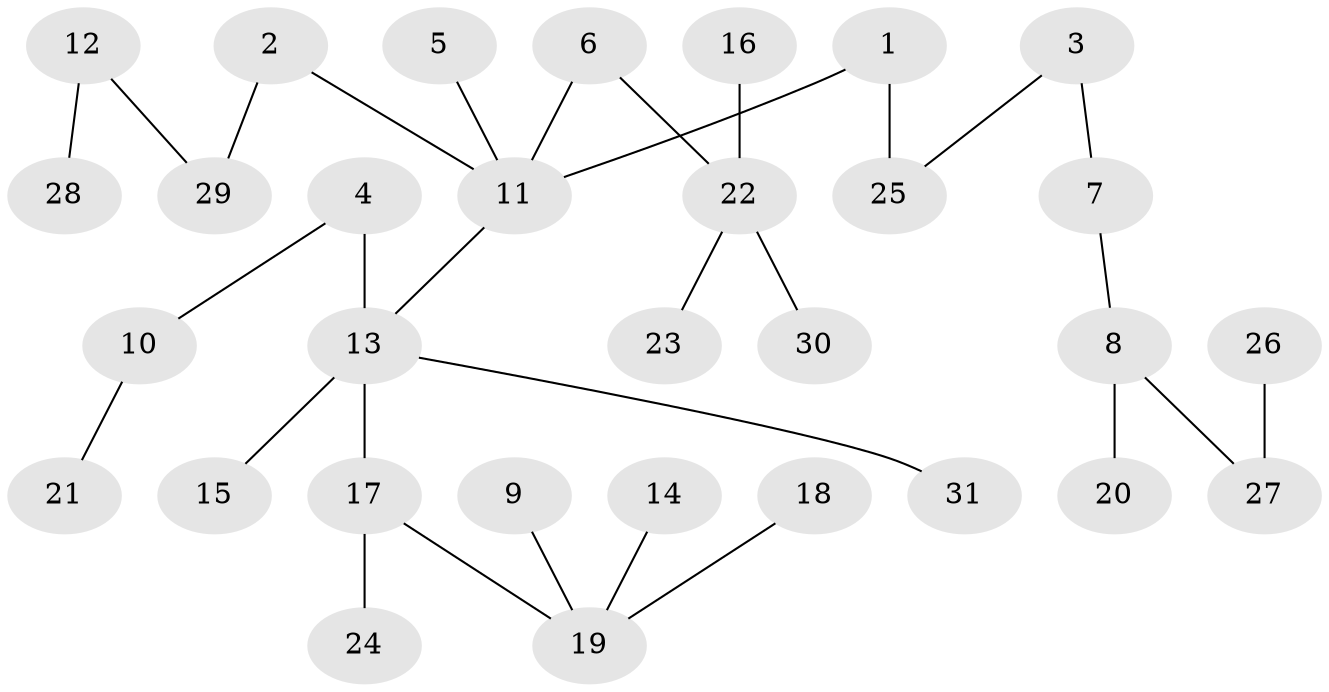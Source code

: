// original degree distribution, {7: 0.01639344262295082, 4: 0.04918032786885246, 6: 0.04918032786885246, 2: 0.2786885245901639, 3: 0.09836065573770492, 1: 0.5081967213114754}
// Generated by graph-tools (version 1.1) at 2025/02/03/09/25 03:02:16]
// undirected, 31 vertices, 30 edges
graph export_dot {
graph [start="1"]
  node [color=gray90,style=filled];
  1;
  2;
  3;
  4;
  5;
  6;
  7;
  8;
  9;
  10;
  11;
  12;
  13;
  14;
  15;
  16;
  17;
  18;
  19;
  20;
  21;
  22;
  23;
  24;
  25;
  26;
  27;
  28;
  29;
  30;
  31;
  1 -- 11 [weight=1.0];
  1 -- 25 [weight=1.0];
  2 -- 11 [weight=1.0];
  2 -- 29 [weight=1.0];
  3 -- 7 [weight=1.0];
  3 -- 25 [weight=1.0];
  4 -- 10 [weight=1.0];
  4 -- 13 [weight=1.0];
  5 -- 11 [weight=1.0];
  6 -- 11 [weight=1.0];
  6 -- 22 [weight=1.0];
  7 -- 8 [weight=1.0];
  8 -- 20 [weight=1.0];
  8 -- 27 [weight=1.0];
  9 -- 19 [weight=1.0];
  10 -- 21 [weight=1.0];
  11 -- 13 [weight=1.0];
  12 -- 28 [weight=1.0];
  12 -- 29 [weight=1.0];
  13 -- 15 [weight=1.0];
  13 -- 17 [weight=1.0];
  13 -- 31 [weight=1.0];
  14 -- 19 [weight=1.0];
  16 -- 22 [weight=1.0];
  17 -- 19 [weight=1.0];
  17 -- 24 [weight=1.0];
  18 -- 19 [weight=1.0];
  22 -- 23 [weight=1.0];
  22 -- 30 [weight=1.0];
  26 -- 27 [weight=1.0];
}
